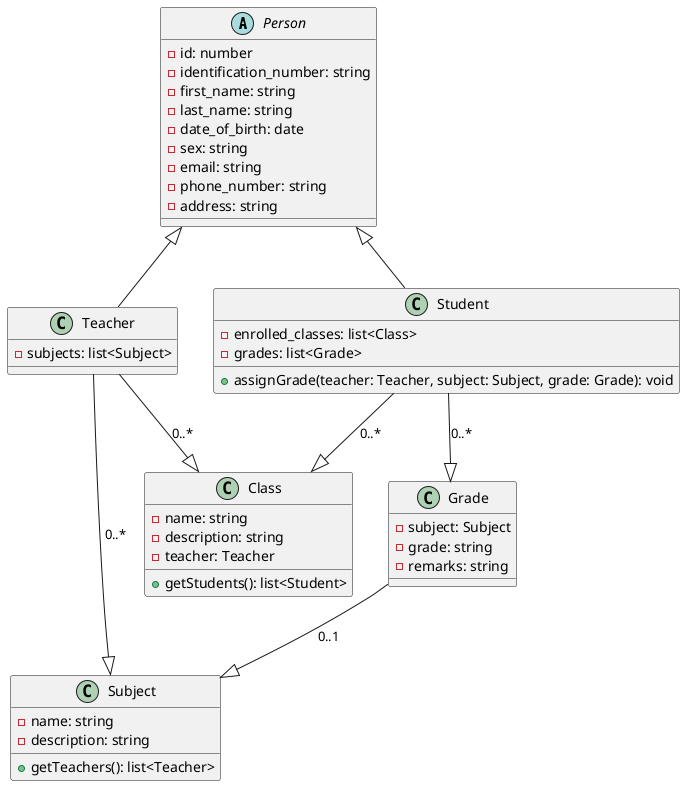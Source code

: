 @startuml "school management erm diagram"

abstract class Person {
   -id: number
   -identification_number: string
   -first_name: string
   -last_name: string
   -date_of_birth: date
   -sex: string
   -email: string
   -phone_number: string
   -address: string
}

class Teacher {
   -subjects: list<Subject>
   
}

class Student {
   -enrolled_classes: list<Class>
   -grades: list<Grade>
   +assignGrade(teacher: Teacher, subject: Subject, grade: Grade): void

}

class Class {
   -name: string
   -description: string
   -teacher: Teacher
   +getStudents(): list<Student>
}

class Subject {
   -name: string
   -description: string
   +getTeachers(): list<Teacher>
}

class Grade {
   -subject: Subject
   -grade: string
   -remarks: string
}

Person <|-- Teacher
Person <|-- Student

Student --|> Class : 0..*
Student --|> Grade : 0..*
Grade --|> Subject : 0..1
Teacher --|> Subject : 0..*
Teacher --|> Class : 0..*

@enduml